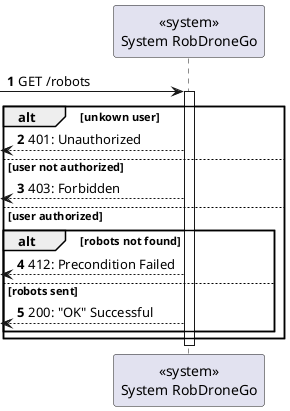 @startuml
autonumber


participant "<<system>>\nSystem RobDroneGo" as sys


[-> sys: GET /robots

    activate sys

    alt unkown user
                [<-- sys : 401: Unauthorized
            else user not authorized
                [<-- sys : 403: Forbidden
            else user authorized

            alt robots not found
                [<-- sys : 412: Precondition Failed
            else robots sent
                [<-- sys : 200: "OK" Successful
    end
end
deactivate sys


@enduml
